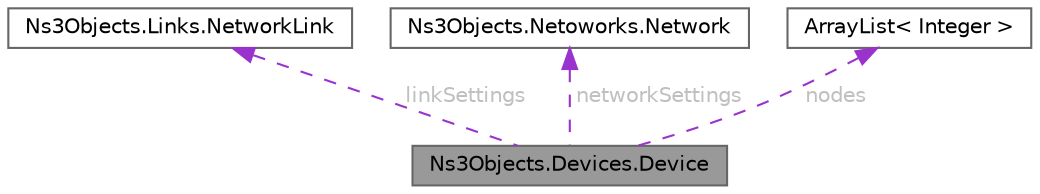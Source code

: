 digraph "Ns3Objects.Devices.Device"
{
 // LATEX_PDF_SIZE
  bgcolor="transparent";
  edge [fontname=Helvetica,fontsize=10,labelfontname=Helvetica,labelfontsize=10];
  node [fontname=Helvetica,fontsize=10,shape=box,height=0.2,width=0.4];
  Node1 [id="Node000001",label="Ns3Objects.Devices.Device",height=0.2,width=0.4,color="gray40", fillcolor="grey60", style="filled", fontcolor="black",tooltip=" "];
  Node2 -> Node1 [id="edge1_Node000001_Node000002",dir="back",color="darkorchid3",style="dashed",tooltip=" ",label=" linkSettings",fontcolor="grey" ];
  Node2 [id="Node000002",label="Ns3Objects.Links.NetworkLink",height=0.2,width=0.4,color="gray40", fillcolor="white", style="filled",URL="$interface_ns3_objects_1_1_links_1_1_network_link.html",tooltip=" "];
  Node3 -> Node1 [id="edge2_Node000001_Node000003",dir="back",color="darkorchid3",style="dashed",tooltip=" ",label=" networkSettings",fontcolor="grey" ];
  Node3 [id="Node000003",label="Ns3Objects.Netoworks.Network",height=0.2,width=0.4,color="gray40", fillcolor="white", style="filled",URL="$class_ns3_objects_1_1_netoworks_1_1_network.html",tooltip=" "];
  Node4 -> Node1 [id="edge3_Node000001_Node000004",dir="back",color="darkorchid3",style="dashed",tooltip=" ",label=" nodes",fontcolor="grey" ];
  Node4 [id="Node000004",label="ArrayList\< Integer \>",height=0.2,width=0.4,color="gray40", fillcolor="white", style="filled",tooltip=" "];
}

